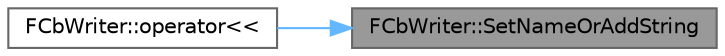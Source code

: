 digraph "FCbWriter::SetNameOrAddString"
{
 // INTERACTIVE_SVG=YES
 // LATEX_PDF_SIZE
  bgcolor="transparent";
  edge [fontname=Helvetica,fontsize=10,labelfontname=Helvetica,labelfontsize=10];
  node [fontname=Helvetica,fontsize=10,shape=box,height=0.2,width=0.4];
  rankdir="RL";
  Node1 [id="Node000001",label="FCbWriter::SetNameOrAddString",height=0.2,width=0.4,color="gray40", fillcolor="grey60", style="filled", fontcolor="black",tooltip="Set the field name if valid in this state, otherwise write add a string field."];
  Node1 -> Node2 [id="edge1_Node000001_Node000002",dir="back",color="steelblue1",style="solid",tooltip=" "];
  Node2 [id="Node000002",label="FCbWriter::operator\<\<",height=0.2,width=0.4,color="grey40", fillcolor="white", style="filled",URL="$dc/d63/classFCbWriter.html#ad0f3fe7d50a257826d79c66364c78ed4",tooltip="Write the field name if valid in this state, otherwise write the string value."];
}

